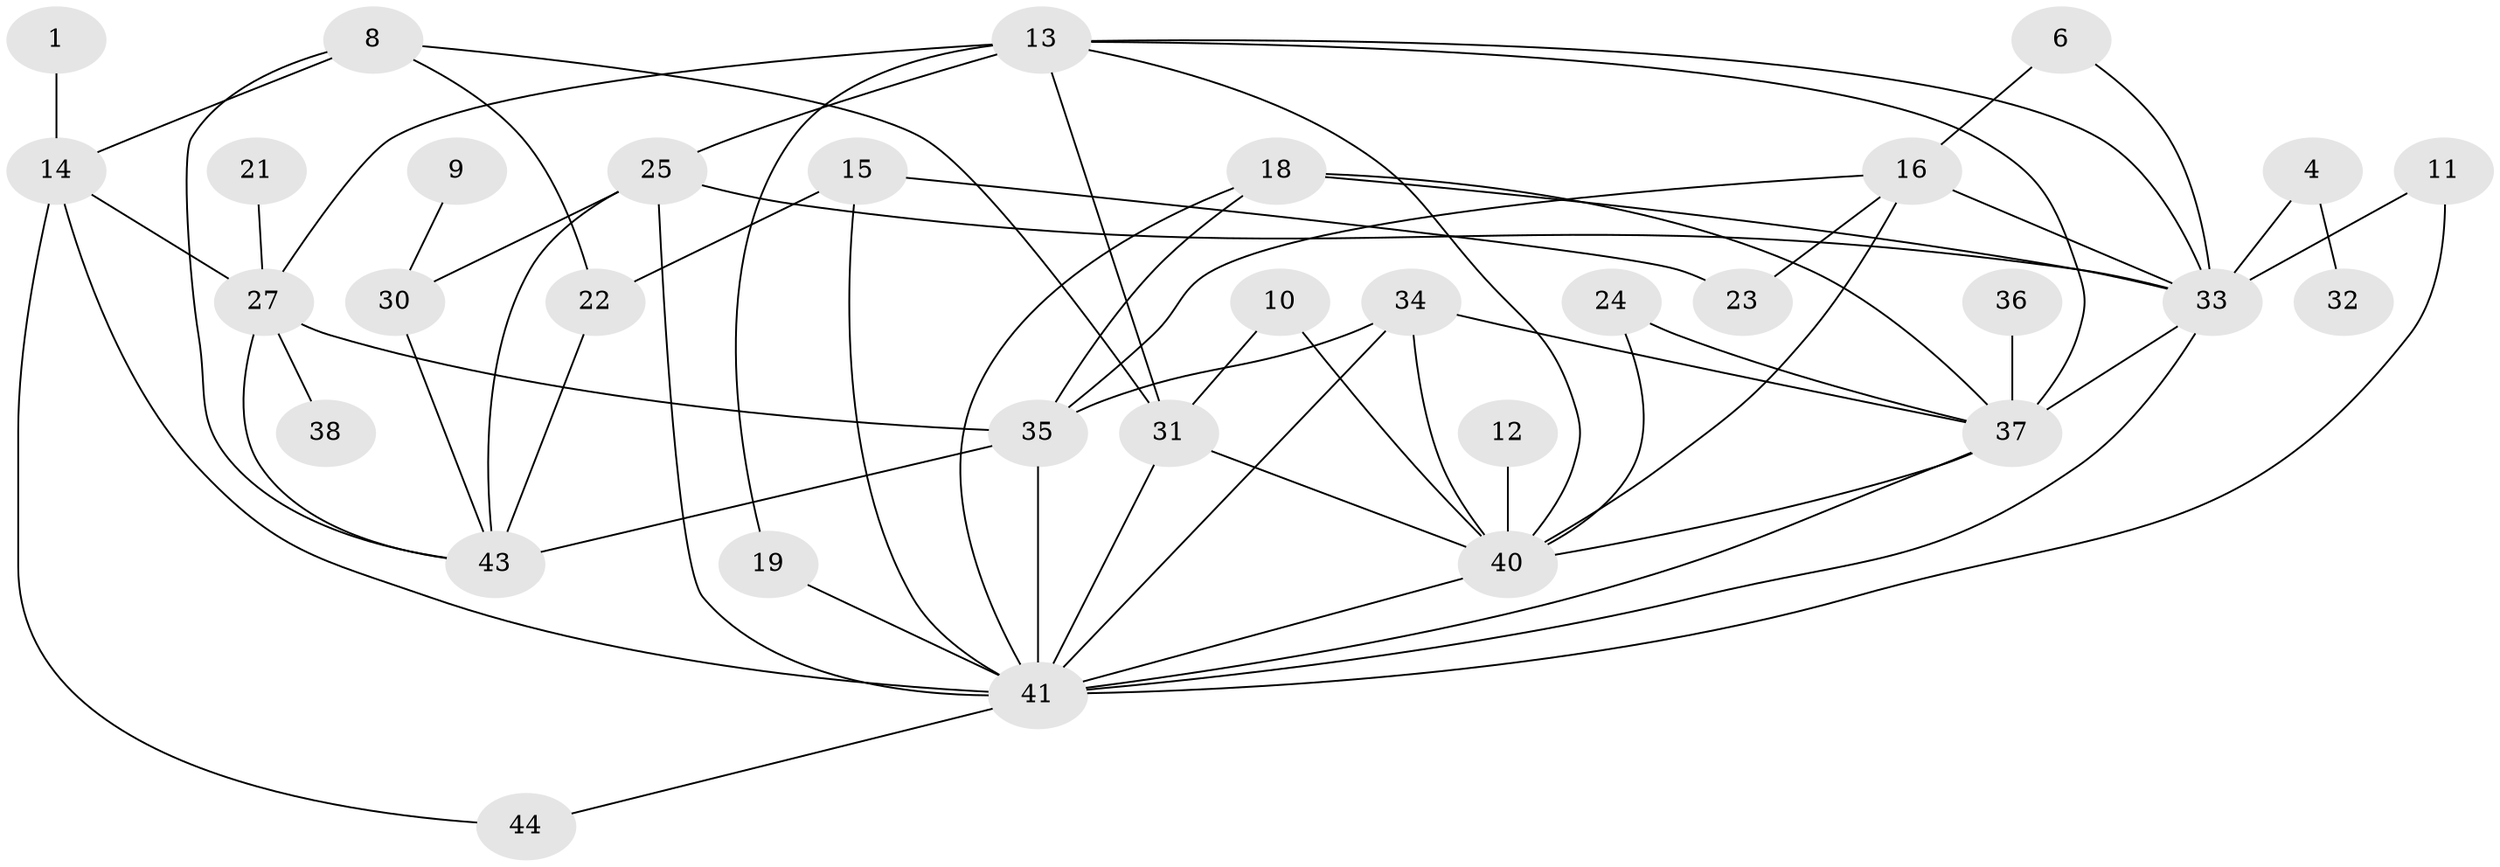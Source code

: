 // original degree distribution, {3: 0.19318181818181818, 1: 0.17045454545454544, 4: 0.13636363636363635, 0: 0.11363636363636363, 2: 0.25, 6: 0.045454545454545456, 5: 0.07954545454545454, 9: 0.011363636363636364}
// Generated by graph-tools (version 1.1) at 2025/49/03/09/25 03:49:12]
// undirected, 33 vertices, 64 edges
graph export_dot {
graph [start="1"]
  node [color=gray90,style=filled];
  1;
  4;
  6;
  8;
  9;
  10;
  11;
  12;
  13;
  14;
  15;
  16;
  18;
  19;
  21;
  22;
  23;
  24;
  25;
  27;
  30;
  31;
  32;
  33;
  34;
  35;
  36;
  37;
  38;
  40;
  41;
  43;
  44;
  1 -- 14 [weight=1.0];
  4 -- 32 [weight=1.0];
  4 -- 33 [weight=1.0];
  6 -- 16 [weight=1.0];
  6 -- 33 [weight=1.0];
  8 -- 14 [weight=1.0];
  8 -- 22 [weight=1.0];
  8 -- 31 [weight=1.0];
  8 -- 43 [weight=1.0];
  9 -- 30 [weight=1.0];
  10 -- 31 [weight=1.0];
  10 -- 40 [weight=1.0];
  11 -- 33 [weight=1.0];
  11 -- 41 [weight=1.0];
  12 -- 40 [weight=1.0];
  13 -- 19 [weight=1.0];
  13 -- 25 [weight=1.0];
  13 -- 27 [weight=1.0];
  13 -- 31 [weight=1.0];
  13 -- 33 [weight=1.0];
  13 -- 37 [weight=1.0];
  13 -- 40 [weight=1.0];
  14 -- 27 [weight=1.0];
  14 -- 41 [weight=1.0];
  14 -- 44 [weight=1.0];
  15 -- 22 [weight=1.0];
  15 -- 23 [weight=1.0];
  15 -- 41 [weight=1.0];
  16 -- 23 [weight=1.0];
  16 -- 33 [weight=1.0];
  16 -- 35 [weight=1.0];
  16 -- 40 [weight=1.0];
  18 -- 33 [weight=1.0];
  18 -- 35 [weight=1.0];
  18 -- 37 [weight=1.0];
  18 -- 41 [weight=1.0];
  19 -- 41 [weight=1.0];
  21 -- 27 [weight=1.0];
  22 -- 43 [weight=1.0];
  24 -- 37 [weight=1.0];
  24 -- 40 [weight=1.0];
  25 -- 30 [weight=1.0];
  25 -- 33 [weight=1.0];
  25 -- 41 [weight=1.0];
  25 -- 43 [weight=2.0];
  27 -- 35 [weight=3.0];
  27 -- 38 [weight=1.0];
  27 -- 43 [weight=1.0];
  30 -- 43 [weight=1.0];
  31 -- 40 [weight=1.0];
  31 -- 41 [weight=1.0];
  33 -- 37 [weight=1.0];
  33 -- 41 [weight=1.0];
  34 -- 35 [weight=1.0];
  34 -- 37 [weight=1.0];
  34 -- 40 [weight=1.0];
  34 -- 41 [weight=1.0];
  35 -- 41 [weight=1.0];
  35 -- 43 [weight=1.0];
  36 -- 37 [weight=1.0];
  37 -- 40 [weight=1.0];
  37 -- 41 [weight=1.0];
  40 -- 41 [weight=1.0];
  41 -- 44 [weight=1.0];
}
